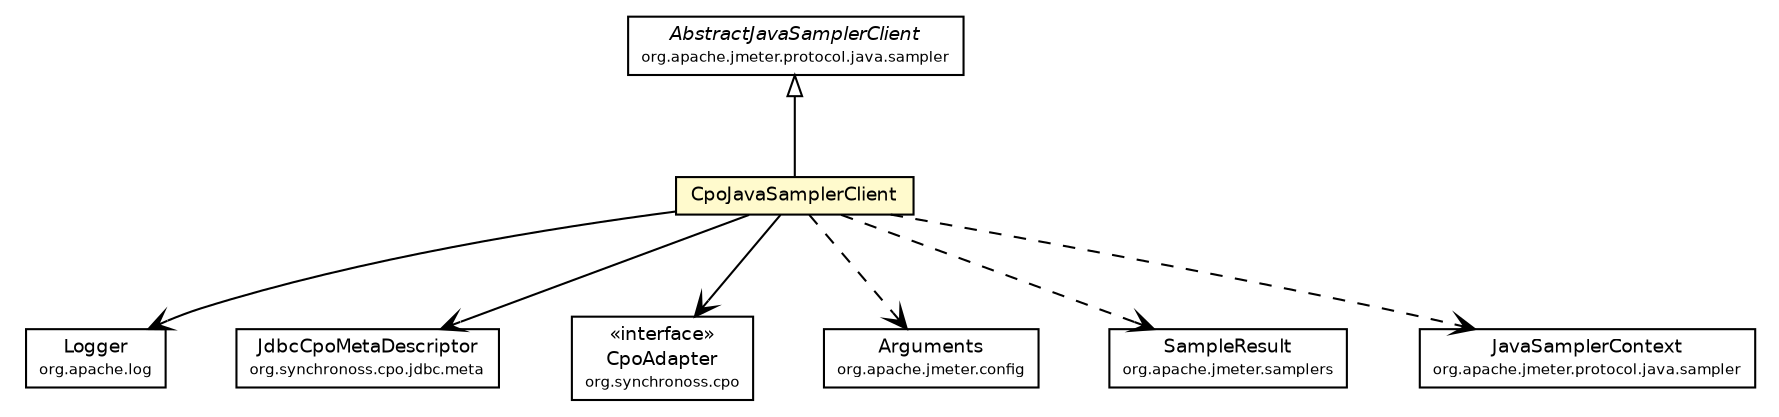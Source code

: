 #!/usr/local/bin/dot
#
# Class diagram 
# Generated by UmlGraph version 4.6 (http://www.spinellis.gr/sw/umlgraph)
#

digraph G {
	edge [fontname="Helvetica",fontsize=10,labelfontname="Helvetica",labelfontsize=10];
	node [fontname="Helvetica",fontsize=10,shape=plaintext];
	// org.synchronoss.cpo.jdbc.jmeter.CpoJavaSamplerClient
	c2114 [label=<<table border="0" cellborder="1" cellspacing="0" cellpadding="2" port="p" bgcolor="lemonChiffon" href="./CpoJavaSamplerClient.html">
		<tr><td><table border="0" cellspacing="0" cellpadding="1">
			<tr><td> CpoJavaSamplerClient </td></tr>
		</table></td></tr>
		</table>>, fontname="Helvetica", fontcolor="black", fontsize=9.0];
	//org.synchronoss.cpo.jdbc.jmeter.CpoJavaSamplerClient extends org.apache.jmeter.protocol.java.sampler.AbstractJavaSamplerClient
	c2135:p -> c2114:p [dir=back,arrowtail=empty];
	// org.synchronoss.cpo.jdbc.jmeter.CpoJavaSamplerClient NAVASSOC org.apache.log.Logger
	c2114:p -> c2141:p [taillabel="", label="", headlabel="", fontname="Helvetica", fontcolor="black", fontsize=10.0, color="black", arrowhead=open];
	// org.synchronoss.cpo.jdbc.jmeter.CpoJavaSamplerClient NAVASSOC org.synchronoss.cpo.jdbc.meta.JdbcCpoMetaDescriptor
	c2114:p -> c2142:p [taillabel="", label="", headlabel="", fontname="Helvetica", fontcolor="black", fontsize=10.0, color="black", arrowhead=open];
	// org.synchronoss.cpo.jdbc.jmeter.CpoJavaSamplerClient NAVASSOC org.synchronoss.cpo.CpoAdapter
	c2114:p -> c2143:p [taillabel="", label="", headlabel="", fontname="Helvetica", fontcolor="black", fontsize=10.0, color="black", arrowhead=open];
	// org.synchronoss.cpo.jdbc.jmeter.CpoJavaSamplerClient DEPEND org.apache.jmeter.config.Arguments
	c2114:p -> c2147:p [taillabel="", label="", headlabel="", fontname="Helvetica", fontcolor="black", fontsize=10.0, color="black", arrowhead=open, style=dashed];
	// org.synchronoss.cpo.jdbc.jmeter.CpoJavaSamplerClient DEPEND org.apache.jmeter.samplers.SampleResult
	c2114:p -> c2151:p [taillabel="", label="", headlabel="", fontname="Helvetica", fontcolor="black", fontsize=10.0, color="black", arrowhead=open, style=dashed];
	// org.synchronoss.cpo.jdbc.jmeter.CpoJavaSamplerClient DEPEND org.apache.jmeter.protocol.java.sampler.JavaSamplerContext
	c2114:p -> c2153:p [taillabel="", label="", headlabel="", fontname="Helvetica", fontcolor="black", fontsize=10.0, color="black", arrowhead=open, style=dashed];
	// org.apache.jmeter.config.Arguments
	c2147 [label=<<table border="0" cellborder="1" cellspacing="0" cellpadding="2" port="p" href="http://java.sun.com/j2se/1.4.2/docs/api/org/apache/jmeter/config/Arguments.html">
		<tr><td><table border="0" cellspacing="0" cellpadding="1">
			<tr><td> Arguments </td></tr>
			<tr><td><font point-size="7.0"> org.apache.jmeter.config </font></td></tr>
		</table></td></tr>
		</table>>, fontname="Helvetica", fontcolor="black", fontsize=9.0];
	// org.apache.jmeter.protocol.java.sampler.AbstractJavaSamplerClient
	c2135 [label=<<table border="0" cellborder="1" cellspacing="0" cellpadding="2" port="p" href="http://java.sun.com/j2se/1.4.2/docs/api/org/apache/jmeter/protocol/java/sampler/AbstractJavaSamplerClient.html">
		<tr><td><table border="0" cellspacing="0" cellpadding="1">
			<tr><td><font face="Helvetica-Oblique"> AbstractJavaSamplerClient </font></td></tr>
			<tr><td><font point-size="7.0"> org.apache.jmeter.protocol.java.sampler </font></td></tr>
		</table></td></tr>
		</table>>, fontname="Helvetica", fontcolor="black", fontsize=9.0];
	// org.apache.jmeter.protocol.java.sampler.JavaSamplerContext
	c2153 [label=<<table border="0" cellborder="1" cellspacing="0" cellpadding="2" port="p" href="http://java.sun.com/j2se/1.4.2/docs/api/org/apache/jmeter/protocol/java/sampler/JavaSamplerContext.html">
		<tr><td><table border="0" cellspacing="0" cellpadding="1">
			<tr><td> JavaSamplerContext </td></tr>
			<tr><td><font point-size="7.0"> org.apache.jmeter.protocol.java.sampler </font></td></tr>
		</table></td></tr>
		</table>>, fontname="Helvetica", fontcolor="black", fontsize=9.0];
	// org.apache.log.Logger
	c2141 [label=<<table border="0" cellborder="1" cellspacing="0" cellpadding="2" port="p" href="http://java.sun.com/j2se/1.4.2/docs/api/org/apache/log/Logger.html">
		<tr><td><table border="0" cellspacing="0" cellpadding="1">
			<tr><td> Logger </td></tr>
			<tr><td><font point-size="7.0"> org.apache.log </font></td></tr>
		</table></td></tr>
		</table>>, fontname="Helvetica", fontcolor="black", fontsize=9.0];
	// org.synchronoss.cpo.CpoAdapter
	c2143 [label=<<table border="0" cellborder="1" cellspacing="0" cellpadding="2" port="p" href="http://java.sun.com/j2se/1.4.2/docs/api/org/synchronoss/cpo/CpoAdapter.html">
		<tr><td><table border="0" cellspacing="0" cellpadding="1">
			<tr><td> &laquo;interface&raquo; </td></tr>
			<tr><td> CpoAdapter </td></tr>
			<tr><td><font point-size="7.0"> org.synchronoss.cpo </font></td></tr>
		</table></td></tr>
		</table>>, fontname="Helvetica", fontcolor="black", fontsize=9.0];
	// org.synchronoss.cpo.jdbc.meta.JdbcCpoMetaDescriptor
	c2142 [label=<<table border="0" cellborder="1" cellspacing="0" cellpadding="2" port="p" href="http://java.sun.com/j2se/1.4.2/docs/api/org/synchronoss/cpo/jdbc/meta/JdbcCpoMetaDescriptor.html">
		<tr><td><table border="0" cellspacing="0" cellpadding="1">
			<tr><td> JdbcCpoMetaDescriptor </td></tr>
			<tr><td><font point-size="7.0"> org.synchronoss.cpo.jdbc.meta </font></td></tr>
		</table></td></tr>
		</table>>, fontname="Helvetica", fontcolor="black", fontsize=9.0];
	// org.apache.jmeter.samplers.SampleResult
	c2151 [label=<<table border="0" cellborder="1" cellspacing="0" cellpadding="2" port="p" href="http://java.sun.com/j2se/1.4.2/docs/api/org/apache/jmeter/samplers/SampleResult.html">
		<tr><td><table border="0" cellspacing="0" cellpadding="1">
			<tr><td> SampleResult </td></tr>
			<tr><td><font point-size="7.0"> org.apache.jmeter.samplers </font></td></tr>
		</table></td></tr>
		</table>>, fontname="Helvetica", fontcolor="black", fontsize=9.0];
}

